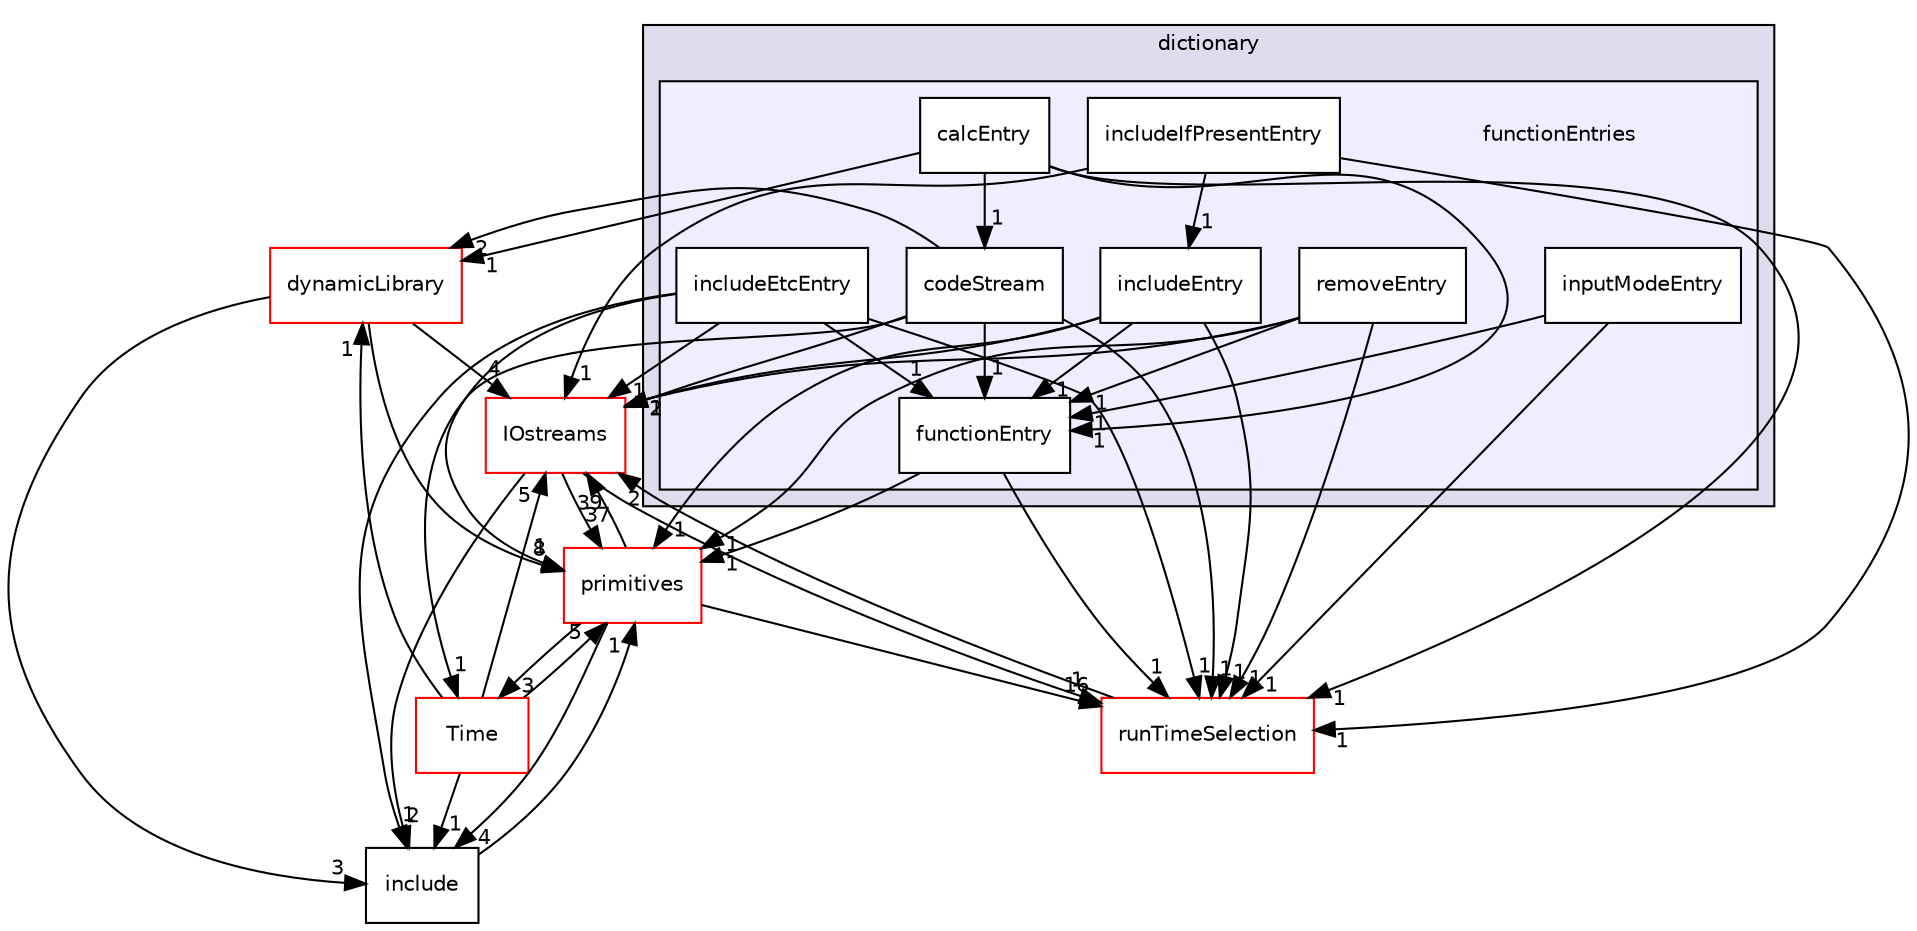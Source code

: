 digraph "src/OpenFOAM/db/dictionary/functionEntries" {
  bgcolor=transparent;
  compound=true
  node [ fontsize="10", fontname="Helvetica"];
  edge [ labelfontsize="10", labelfontname="Helvetica"];
  subgraph clusterdir_43e4f3d5f4ba74ef6e29186317ac2bae {
    graph [ bgcolor="#ddddee", pencolor="black", label="dictionary" fontname="Helvetica", fontsize="10", URL="dir_43e4f3d5f4ba74ef6e29186317ac2bae.html"]
  subgraph clusterdir_02d80f093374efbc333e223ddfd028a9 {
    graph [ bgcolor="#eeeeff", pencolor="black", label="" URL="dir_02d80f093374efbc333e223ddfd028a9.html"];
    dir_02d80f093374efbc333e223ddfd028a9 [shape=plaintext label="functionEntries"];
    dir_4315b411accd0c6addd1129a6918ef3e [shape=box label="calcEntry" color="black" fillcolor="white" style="filled" URL="dir_4315b411accd0c6addd1129a6918ef3e.html"];
    dir_c7f775f43d9f268c10ae507d667c76ad [shape=box label="codeStream" color="black" fillcolor="white" style="filled" URL="dir_c7f775f43d9f268c10ae507d667c76ad.html"];
    dir_93ae320f13f2b5009a9bc00443e35e66 [shape=box label="functionEntry" color="black" fillcolor="white" style="filled" URL="dir_93ae320f13f2b5009a9bc00443e35e66.html"];
    dir_e4557854e8fe4e7131667e8e6a3048f5 [shape=box label="includeEntry" color="black" fillcolor="white" style="filled" URL="dir_e4557854e8fe4e7131667e8e6a3048f5.html"];
    dir_a05c9bc91d83ff08f21e785e3b8154a8 [shape=box label="includeEtcEntry" color="black" fillcolor="white" style="filled" URL="dir_a05c9bc91d83ff08f21e785e3b8154a8.html"];
    dir_5613fa7158c6f15d658c68d3c1d20314 [shape=box label="includeIfPresentEntry" color="black" fillcolor="white" style="filled" URL="dir_5613fa7158c6f15d658c68d3c1d20314.html"];
    dir_44293350bda05c9ed0ecbe257439238d [shape=box label="inputModeEntry" color="black" fillcolor="white" style="filled" URL="dir_44293350bda05c9ed0ecbe257439238d.html"];
    dir_d55712e5efed954af925fc006dd993f2 [shape=box label="removeEntry" color="black" fillcolor="white" style="filled" URL="dir_d55712e5efed954af925fc006dd993f2.html"];
  }
  }
  dir_ec5b63092fb55ef516ddf05b3841c89d [shape=box label="Time" color="red" URL="dir_ec5b63092fb55ef516ddf05b3841c89d.html"];
  dir_466e4f5b4cc1582939ab4ceba36098d8 [shape=box label="IOstreams" color="red" URL="dir_466e4f5b4cc1582939ab4ceba36098d8.html"];
  dir_3e50f45338116b169052b428016851aa [shape=box label="primitives" color="red" URL="dir_3e50f45338116b169052b428016851aa.html"];
  dir_65d267bb6b65740acaf7d5fe4aebd101 [shape=box label="dynamicLibrary" color="red" URL="dir_65d267bb6b65740acaf7d5fe4aebd101.html"];
  dir_97107bb83a2a5bbfad7ddd584e3f301c [shape=box label="runTimeSelection" color="red" URL="dir_97107bb83a2a5bbfad7ddd584e3f301c.html"];
  dir_e954e9f5966bc1c681a414ec8bd0ee15 [shape=box label="include" URL="dir_e954e9f5966bc1c681a414ec8bd0ee15.html"];
  dir_ec5b63092fb55ef516ddf05b3841c89d->dir_466e4f5b4cc1582939ab4ceba36098d8 [headlabel="5", labeldistance=1.5 headhref="dir_002002_001982.html"];
  dir_ec5b63092fb55ef516ddf05b3841c89d->dir_3e50f45338116b169052b428016851aa [headlabel="5", labeldistance=1.5 headhref="dir_002002_002313.html"];
  dir_ec5b63092fb55ef516ddf05b3841c89d->dir_65d267bb6b65740acaf7d5fe4aebd101 [headlabel="1", labeldistance=1.5 headhref="dir_002002_001960.html"];
  dir_ec5b63092fb55ef516ddf05b3841c89d->dir_e954e9f5966bc1c681a414ec8bd0ee15 [headlabel="1", labeldistance=1.5 headhref="dir_002002_002110.html"];
  dir_a05c9bc91d83ff08f21e785e3b8154a8->dir_93ae320f13f2b5009a9bc00443e35e66 [headlabel="1", labeldistance=1.5 headhref="dir_001955_001953.html"];
  dir_a05c9bc91d83ff08f21e785e3b8154a8->dir_466e4f5b4cc1582939ab4ceba36098d8 [headlabel="1", labeldistance=1.5 headhref="dir_001955_001982.html"];
  dir_a05c9bc91d83ff08f21e785e3b8154a8->dir_3e50f45338116b169052b428016851aa [headlabel="1", labeldistance=1.5 headhref="dir_001955_002313.html"];
  dir_a05c9bc91d83ff08f21e785e3b8154a8->dir_97107bb83a2a5bbfad7ddd584e3f301c [headlabel="1", labeldistance=1.5 headhref="dir_001955_001997.html"];
  dir_a05c9bc91d83ff08f21e785e3b8154a8->dir_e954e9f5966bc1c681a414ec8bd0ee15 [headlabel="1", labeldistance=1.5 headhref="dir_001955_002110.html"];
  dir_93ae320f13f2b5009a9bc00443e35e66->dir_3e50f45338116b169052b428016851aa [headlabel="1", labeldistance=1.5 headhref="dir_001953_002313.html"];
  dir_93ae320f13f2b5009a9bc00443e35e66->dir_97107bb83a2a5bbfad7ddd584e3f301c [headlabel="1", labeldistance=1.5 headhref="dir_001953_001997.html"];
  dir_44293350bda05c9ed0ecbe257439238d->dir_93ae320f13f2b5009a9bc00443e35e66 [headlabel="1", labeldistance=1.5 headhref="dir_001957_001953.html"];
  dir_44293350bda05c9ed0ecbe257439238d->dir_97107bb83a2a5bbfad7ddd584e3f301c [headlabel="1", labeldistance=1.5 headhref="dir_001957_001997.html"];
  dir_c7f775f43d9f268c10ae507d667c76ad->dir_ec5b63092fb55ef516ddf05b3841c89d [headlabel="1", labeldistance=1.5 headhref="dir_001952_002002.html"];
  dir_c7f775f43d9f268c10ae507d667c76ad->dir_93ae320f13f2b5009a9bc00443e35e66 [headlabel="1", labeldistance=1.5 headhref="dir_001952_001953.html"];
  dir_c7f775f43d9f268c10ae507d667c76ad->dir_466e4f5b4cc1582939ab4ceba36098d8 [headlabel="2", labeldistance=1.5 headhref="dir_001952_001982.html"];
  dir_c7f775f43d9f268c10ae507d667c76ad->dir_65d267bb6b65740acaf7d5fe4aebd101 [headlabel="2", labeldistance=1.5 headhref="dir_001952_001960.html"];
  dir_c7f775f43d9f268c10ae507d667c76ad->dir_97107bb83a2a5bbfad7ddd584e3f301c [headlabel="1", labeldistance=1.5 headhref="dir_001952_001997.html"];
  dir_466e4f5b4cc1582939ab4ceba36098d8->dir_3e50f45338116b169052b428016851aa [headlabel="37", labeldistance=1.5 headhref="dir_001982_002313.html"];
  dir_466e4f5b4cc1582939ab4ceba36098d8->dir_97107bb83a2a5bbfad7ddd584e3f301c [headlabel="1", labeldistance=1.5 headhref="dir_001982_001997.html"];
  dir_466e4f5b4cc1582939ab4ceba36098d8->dir_e954e9f5966bc1c681a414ec8bd0ee15 [headlabel="2", labeldistance=1.5 headhref="dir_001982_002110.html"];
  dir_5613fa7158c6f15d658c68d3c1d20314->dir_466e4f5b4cc1582939ab4ceba36098d8 [headlabel="1", labeldistance=1.5 headhref="dir_001956_001982.html"];
  dir_5613fa7158c6f15d658c68d3c1d20314->dir_97107bb83a2a5bbfad7ddd584e3f301c [headlabel="1", labeldistance=1.5 headhref="dir_001956_001997.html"];
  dir_5613fa7158c6f15d658c68d3c1d20314->dir_e4557854e8fe4e7131667e8e6a3048f5 [headlabel="1", labeldistance=1.5 headhref="dir_001956_001954.html"];
  dir_3e50f45338116b169052b428016851aa->dir_ec5b63092fb55ef516ddf05b3841c89d [headlabel="3", labeldistance=1.5 headhref="dir_002313_002002.html"];
  dir_3e50f45338116b169052b428016851aa->dir_466e4f5b4cc1582939ab4ceba36098d8 [headlabel="39", labeldistance=1.5 headhref="dir_002313_001982.html"];
  dir_3e50f45338116b169052b428016851aa->dir_97107bb83a2a5bbfad7ddd584e3f301c [headlabel="16", labeldistance=1.5 headhref="dir_002313_001997.html"];
  dir_3e50f45338116b169052b428016851aa->dir_e954e9f5966bc1c681a414ec8bd0ee15 [headlabel="4", labeldistance=1.5 headhref="dir_002313_002110.html"];
  dir_65d267bb6b65740acaf7d5fe4aebd101->dir_466e4f5b4cc1582939ab4ceba36098d8 [headlabel="4", labeldistance=1.5 headhref="dir_001960_001982.html"];
  dir_65d267bb6b65740acaf7d5fe4aebd101->dir_3e50f45338116b169052b428016851aa [headlabel="8", labeldistance=1.5 headhref="dir_001960_002313.html"];
  dir_65d267bb6b65740acaf7d5fe4aebd101->dir_e954e9f5966bc1c681a414ec8bd0ee15 [headlabel="3", labeldistance=1.5 headhref="dir_001960_002110.html"];
  dir_d55712e5efed954af925fc006dd993f2->dir_93ae320f13f2b5009a9bc00443e35e66 [headlabel="1", labeldistance=1.5 headhref="dir_001958_001953.html"];
  dir_d55712e5efed954af925fc006dd993f2->dir_466e4f5b4cc1582939ab4ceba36098d8 [headlabel="2", labeldistance=1.5 headhref="dir_001958_001982.html"];
  dir_d55712e5efed954af925fc006dd993f2->dir_3e50f45338116b169052b428016851aa [headlabel="1", labeldistance=1.5 headhref="dir_001958_002313.html"];
  dir_d55712e5efed954af925fc006dd993f2->dir_97107bb83a2a5bbfad7ddd584e3f301c [headlabel="1", labeldistance=1.5 headhref="dir_001958_001997.html"];
  dir_97107bb83a2a5bbfad7ddd584e3f301c->dir_466e4f5b4cc1582939ab4ceba36098d8 [headlabel="2", labeldistance=1.5 headhref="dir_001997_001982.html"];
  dir_e954e9f5966bc1c681a414ec8bd0ee15->dir_3e50f45338116b169052b428016851aa [headlabel="1", labeldistance=1.5 headhref="dir_002110_002313.html"];
  dir_4315b411accd0c6addd1129a6918ef3e->dir_93ae320f13f2b5009a9bc00443e35e66 [headlabel="1", labeldistance=1.5 headhref="dir_001951_001953.html"];
  dir_4315b411accd0c6addd1129a6918ef3e->dir_c7f775f43d9f268c10ae507d667c76ad [headlabel="1", labeldistance=1.5 headhref="dir_001951_001952.html"];
  dir_4315b411accd0c6addd1129a6918ef3e->dir_65d267bb6b65740acaf7d5fe4aebd101 [headlabel="1", labeldistance=1.5 headhref="dir_001951_001960.html"];
  dir_4315b411accd0c6addd1129a6918ef3e->dir_97107bb83a2a5bbfad7ddd584e3f301c [headlabel="1", labeldistance=1.5 headhref="dir_001951_001997.html"];
  dir_e4557854e8fe4e7131667e8e6a3048f5->dir_93ae320f13f2b5009a9bc00443e35e66 [headlabel="1", labeldistance=1.5 headhref="dir_001954_001953.html"];
  dir_e4557854e8fe4e7131667e8e6a3048f5->dir_466e4f5b4cc1582939ab4ceba36098d8 [headlabel="1", labeldistance=1.5 headhref="dir_001954_001982.html"];
  dir_e4557854e8fe4e7131667e8e6a3048f5->dir_3e50f45338116b169052b428016851aa [headlabel="1", labeldistance=1.5 headhref="dir_001954_002313.html"];
  dir_e4557854e8fe4e7131667e8e6a3048f5->dir_97107bb83a2a5bbfad7ddd584e3f301c [headlabel="1", labeldistance=1.5 headhref="dir_001954_001997.html"];
}
